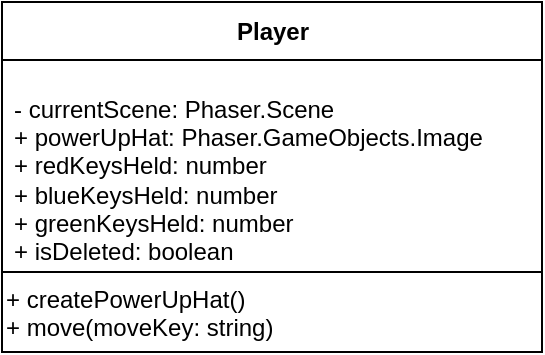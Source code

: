 <mxfile>
    <diagram id="5MO7Q_laxDEsie4JfjtD" name="Page-1">
        <mxGraphModel dx="715" dy="625" grid="1" gridSize="5" guides="1" tooltips="1" connect="1" arrows="1" fold="1" page="1" pageScale="1" pageWidth="850" pageHeight="1100" math="0" shadow="0">
            <root>
                <mxCell id="0"/>
                <mxCell id="1" parent="0"/>
                <mxCell id="131" value="Player" style="swimlane;fontStyle=1;align=center;verticalAlign=middle;childLayout=stackLayout;horizontal=1;startSize=29;horizontalStack=0;resizeParent=1;resizeParentMax=0;resizeLast=0;collapsible=0;marginBottom=0;html=1;" parent="1" vertex="1">
                    <mxGeometry x="20" y="20" width="270" height="135" as="geometry"/>
                </mxCell>
                <mxCell id="132" value="&lt;br&gt;- currentScene: Phaser.Scene&lt;br&gt;+ powerUpHat: Phaser.GameObjects.Image&lt;br&gt;+ redKeysHeld: number&lt;br&gt;+ blueKeysHeld: number&lt;br&gt;+ greenKeysHeld: number&lt;br&gt;+ isDeleted: boolean" style="text;html=1;strokeColor=none;fillColor=none;align=left;verticalAlign=middle;spacingLeft=4;spacingRight=4;overflow=hidden;rotatable=0;points=[[0,0.5],[1,0.5]];portConstraint=eastwest;" parent="131" vertex="1">
                    <mxGeometry y="29" width="270" height="106" as="geometry"/>
                </mxCell>
                <mxCell id="137" value="+ createPowerUpHat()&lt;br&gt;+ move(moveKey: string)" style="rounded=0;whiteSpace=wrap;html=1;fontSize=12;fillColor=none;align=left;verticalAlign=top;" parent="1" vertex="1">
                    <mxGeometry x="20" y="155" width="270" height="40" as="geometry"/>
                </mxCell>
            </root>
        </mxGraphModel>
    </diagram>
</mxfile>